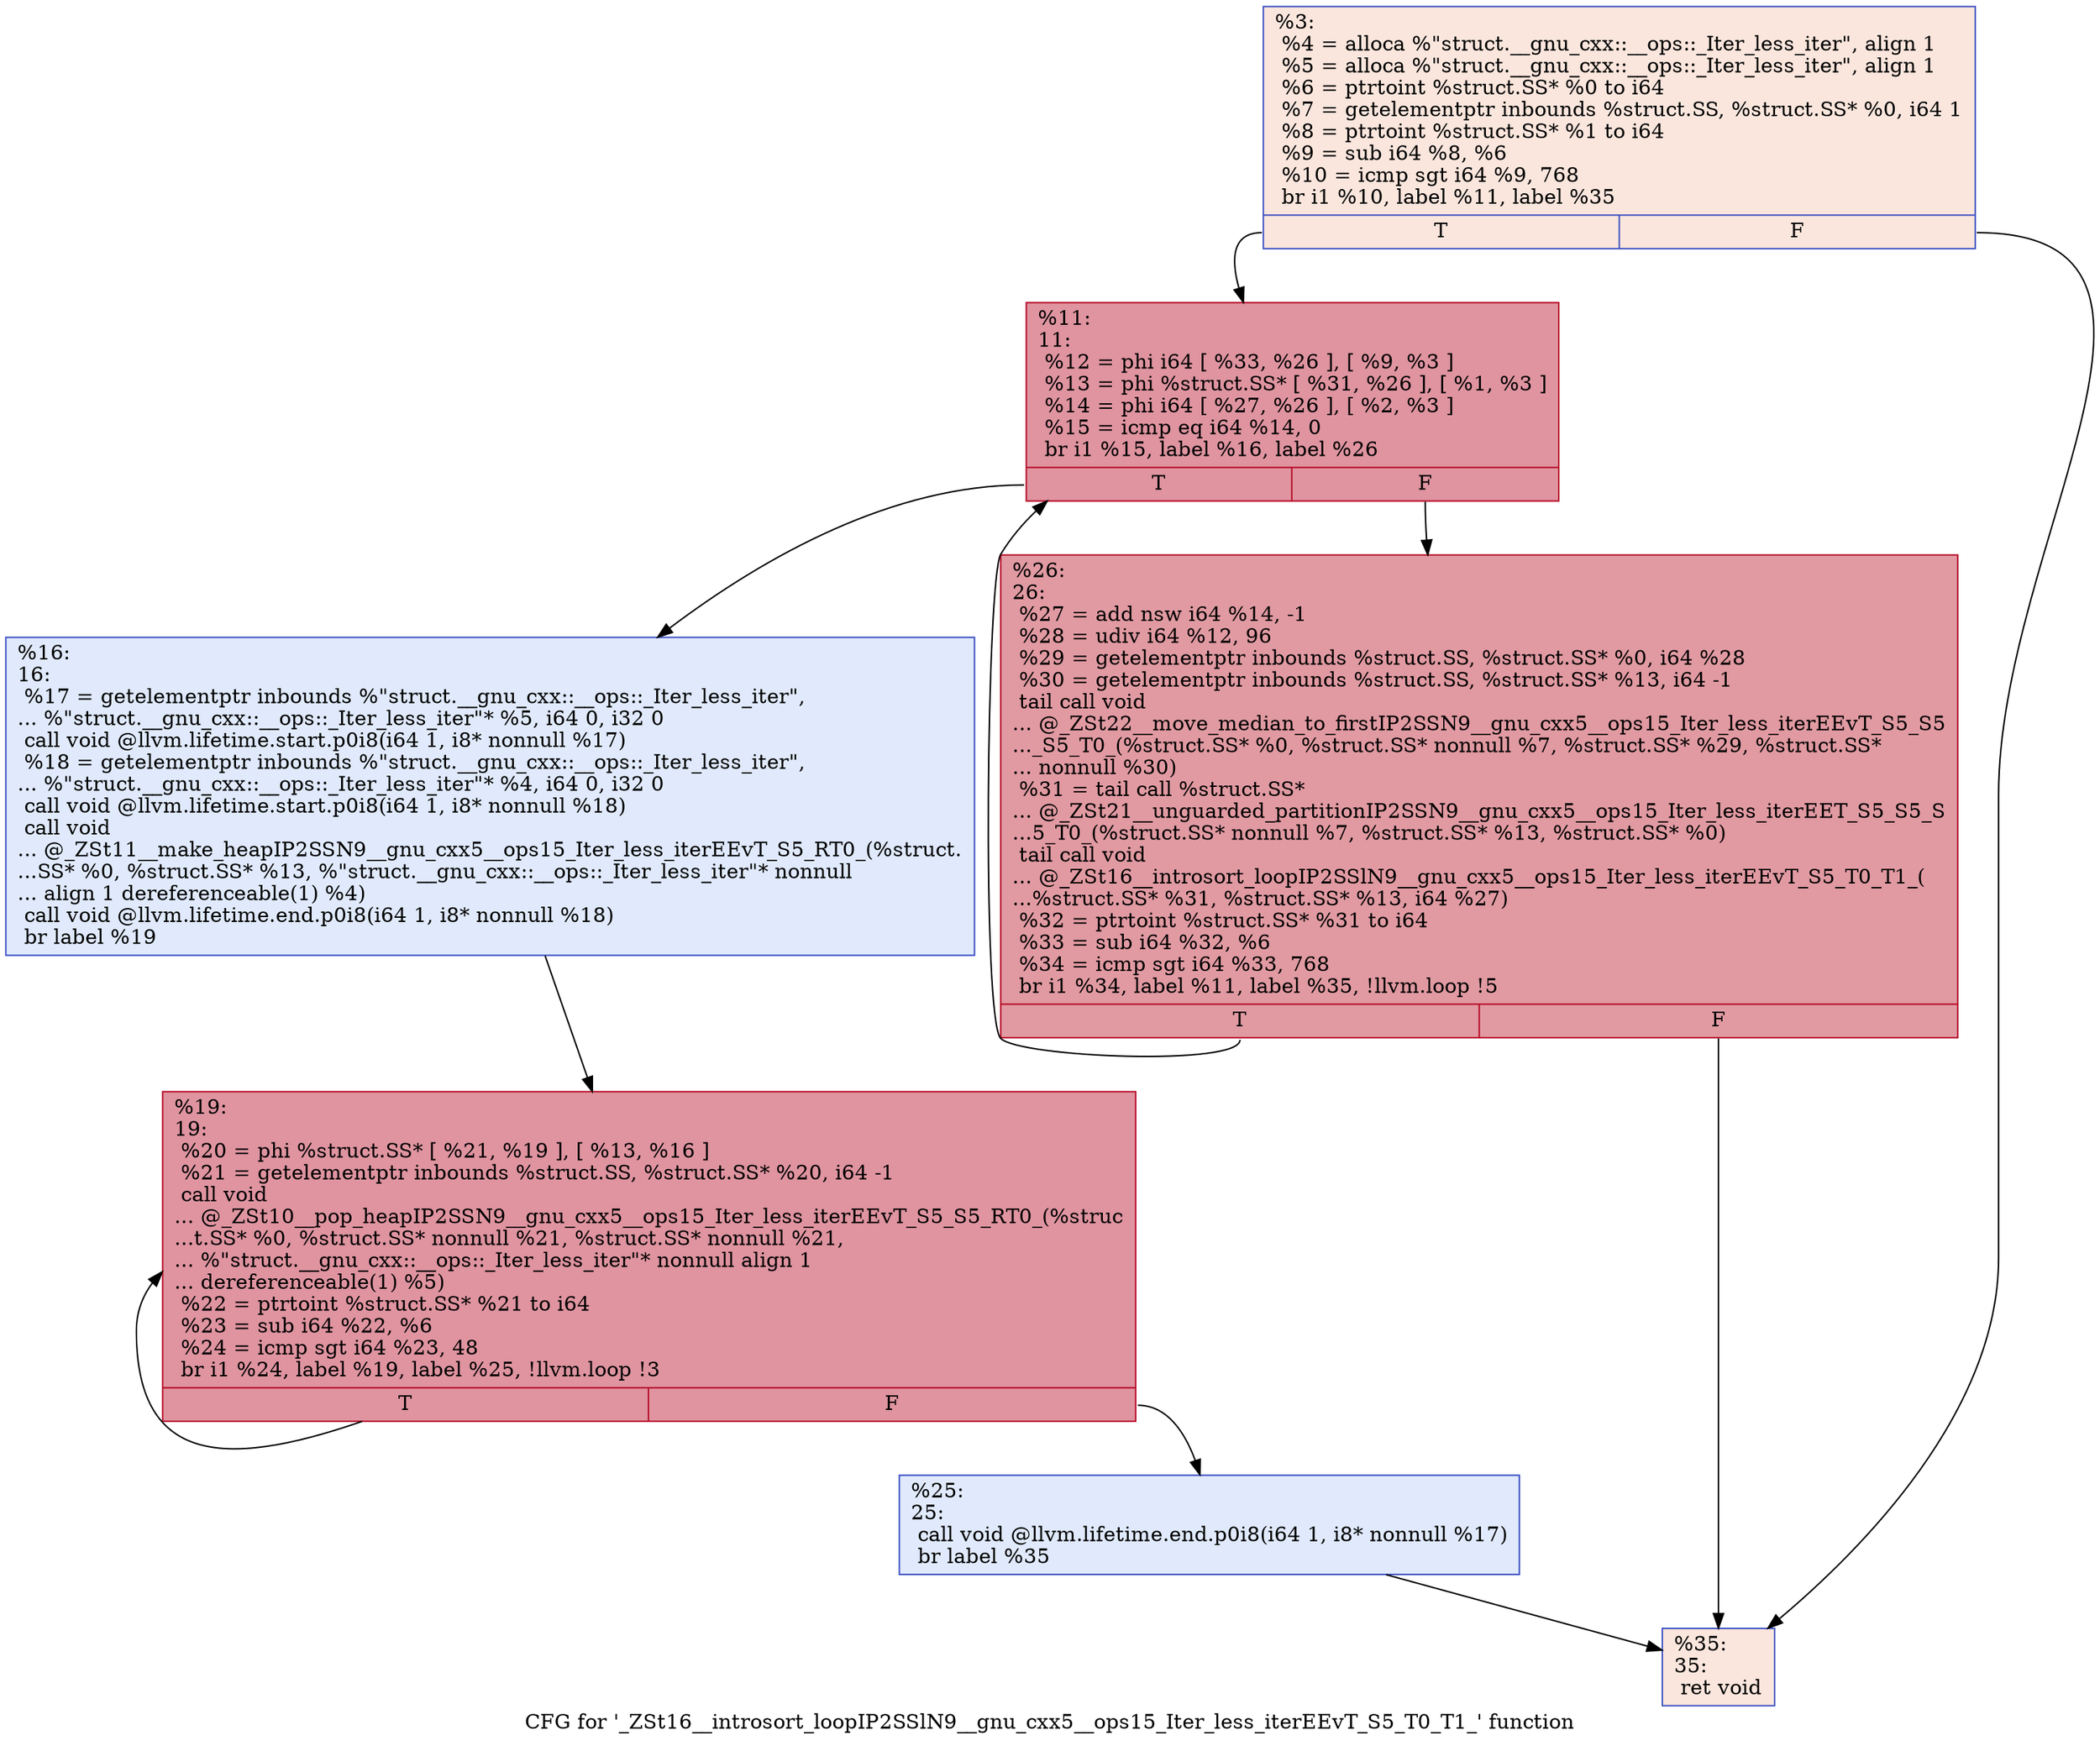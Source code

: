 digraph "CFG for '_ZSt16__introsort_loopIP2SSlN9__gnu_cxx5__ops15_Iter_less_iterEEvT_S5_T0_T1_' function" {
	label="CFG for '_ZSt16__introsort_loopIP2SSlN9__gnu_cxx5__ops15_Iter_less_iterEEvT_S5_T0_T1_' function";

	Node0x55804d14f120 [shape=record,color="#3d50c3ff", style=filled, fillcolor="#f3c7b170",label="{%3:\l  %4 = alloca %\"struct.__gnu_cxx::__ops::_Iter_less_iter\", align 1\l  %5 = alloca %\"struct.__gnu_cxx::__ops::_Iter_less_iter\", align 1\l  %6 = ptrtoint %struct.SS* %0 to i64\l  %7 = getelementptr inbounds %struct.SS, %struct.SS* %0, i64 1\l  %8 = ptrtoint %struct.SS* %1 to i64\l  %9 = sub i64 %8, %6\l  %10 = icmp sgt i64 %9, 768\l  br i1 %10, label %11, label %35\l|{<s0>T|<s1>F}}"];
	Node0x55804d14f120:s0 -> Node0x55804d14f210;
	Node0x55804d14f120:s1 -> Node0x55804d14f570;
	Node0x55804d14f210 [shape=record,color="#b70d28ff", style=filled, fillcolor="#b70d2870",label="{%11:\l11:                                               \l  %12 = phi i64 [ %33, %26 ], [ %9, %3 ]\l  %13 = phi %struct.SS* [ %31, %26 ], [ %1, %3 ]\l  %14 = phi i64 [ %27, %26 ], [ %2, %3 ]\l  %15 = icmp eq i64 %14, 0\l  br i1 %15, label %16, label %26\l|{<s0>T|<s1>F}}"];
	Node0x55804d14f210:s0 -> Node0x55804d14f8c0;
	Node0x55804d14f210:s1 -> Node0x55804d14f670;
	Node0x55804d14f8c0 [shape=record,color="#3d50c3ff", style=filled, fillcolor="#b9d0f970",label="{%16:\l16:                                               \l  %17 = getelementptr inbounds %\"struct.__gnu_cxx::__ops::_Iter_less_iter\",\l... %\"struct.__gnu_cxx::__ops::_Iter_less_iter\"* %5, i64 0, i32 0\l  call void @llvm.lifetime.start.p0i8(i64 1, i8* nonnull %17)\l  %18 = getelementptr inbounds %\"struct.__gnu_cxx::__ops::_Iter_less_iter\",\l... %\"struct.__gnu_cxx::__ops::_Iter_less_iter\"* %4, i64 0, i32 0\l  call void @llvm.lifetime.start.p0i8(i64 1, i8* nonnull %18)\l  call void\l... @_ZSt11__make_heapIP2SSN9__gnu_cxx5__ops15_Iter_less_iterEEvT_S5_RT0_(%struct.\l...SS* %0, %struct.SS* %13, %\"struct.__gnu_cxx::__ops::_Iter_less_iter\"* nonnull\l... align 1 dereferenceable(1) %4)\l  call void @llvm.lifetime.end.p0i8(i64 1, i8* nonnull %18)\l  br label %19\l}"];
	Node0x55804d14f8c0 -> Node0x55804d1500c0;
	Node0x55804d1500c0 [shape=record,color="#b70d28ff", style=filled, fillcolor="#b70d2870",label="{%19:\l19:                                               \l  %20 = phi %struct.SS* [ %21, %19 ], [ %13, %16 ]\l  %21 = getelementptr inbounds %struct.SS, %struct.SS* %20, i64 -1\l  call void\l... @_ZSt10__pop_heapIP2SSN9__gnu_cxx5__ops15_Iter_less_iterEEvT_S5_S5_RT0_(%struc\l...t.SS* %0, %struct.SS* nonnull %21, %struct.SS* nonnull %21,\l... %\"struct.__gnu_cxx::__ops::_Iter_less_iter\"* nonnull align 1\l... dereferenceable(1) %5)\l  %22 = ptrtoint %struct.SS* %21 to i64\l  %23 = sub i64 %22, %6\l  %24 = icmp sgt i64 %23, 48\l  br i1 %24, label %19, label %25, !llvm.loop !3\l|{<s0>T|<s1>F}}"];
	Node0x55804d1500c0:s0 -> Node0x55804d1500c0;
	Node0x55804d1500c0:s1 -> Node0x55804d150270;
	Node0x55804d150270 [shape=record,color="#3d50c3ff", style=filled, fillcolor="#b9d0f970",label="{%25:\l25:                                               \l  call void @llvm.lifetime.end.p0i8(i64 1, i8* nonnull %17)\l  br label %35\l}"];
	Node0x55804d150270 -> Node0x55804d14f570;
	Node0x55804d14f670 [shape=record,color="#b70d28ff", style=filled, fillcolor="#bb1b2c70",label="{%26:\l26:                                               \l  %27 = add nsw i64 %14, -1\l  %28 = udiv i64 %12, 96\l  %29 = getelementptr inbounds %struct.SS, %struct.SS* %0, i64 %28\l  %30 = getelementptr inbounds %struct.SS, %struct.SS* %13, i64 -1\l  tail call void\l... @_ZSt22__move_median_to_firstIP2SSN9__gnu_cxx5__ops15_Iter_less_iterEEvT_S5_S5\l..._S5_T0_(%struct.SS* %0, %struct.SS* nonnull %7, %struct.SS* %29, %struct.SS*\l... nonnull %30)\l  %31 = tail call %struct.SS*\l... @_ZSt21__unguarded_partitionIP2SSN9__gnu_cxx5__ops15_Iter_less_iterEET_S5_S5_S\l...5_T0_(%struct.SS* nonnull %7, %struct.SS* %13, %struct.SS* %0)\l  tail call void\l... @_ZSt16__introsort_loopIP2SSlN9__gnu_cxx5__ops15_Iter_less_iterEEvT_S5_T0_T1_(\l...%struct.SS* %31, %struct.SS* %13, i64 %27)\l  %32 = ptrtoint %struct.SS* %31 to i64\l  %33 = sub i64 %32, %6\l  %34 = icmp sgt i64 %33, 768\l  br i1 %34, label %11, label %35, !llvm.loop !5\l|{<s0>T|<s1>F}}"];
	Node0x55804d14f670:s0 -> Node0x55804d14f210;
	Node0x55804d14f670:s1 -> Node0x55804d14f570;
	Node0x55804d14f570 [shape=record,color="#3d50c3ff", style=filled, fillcolor="#f3c7b170",label="{%35:\l35:                                               \l  ret void\l}"];
}
